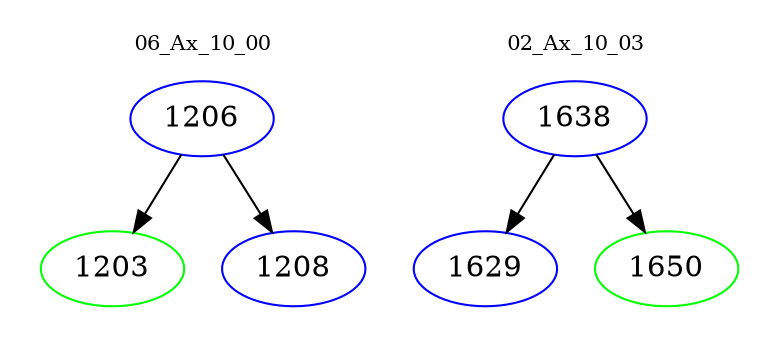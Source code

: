 digraph{
subgraph cluster_0 {
color = white
label = "06_Ax_10_00";
fontsize=10;
T0_1206 [label="1206", color="blue"]
T0_1206 -> T0_1203 [color="black"]
T0_1203 [label="1203", color="green"]
T0_1206 -> T0_1208 [color="black"]
T0_1208 [label="1208", color="blue"]
}
subgraph cluster_1 {
color = white
label = "02_Ax_10_03";
fontsize=10;
T1_1638 [label="1638", color="blue"]
T1_1638 -> T1_1629 [color="black"]
T1_1629 [label="1629", color="blue"]
T1_1638 -> T1_1650 [color="black"]
T1_1650 [label="1650", color="green"]
}
}
